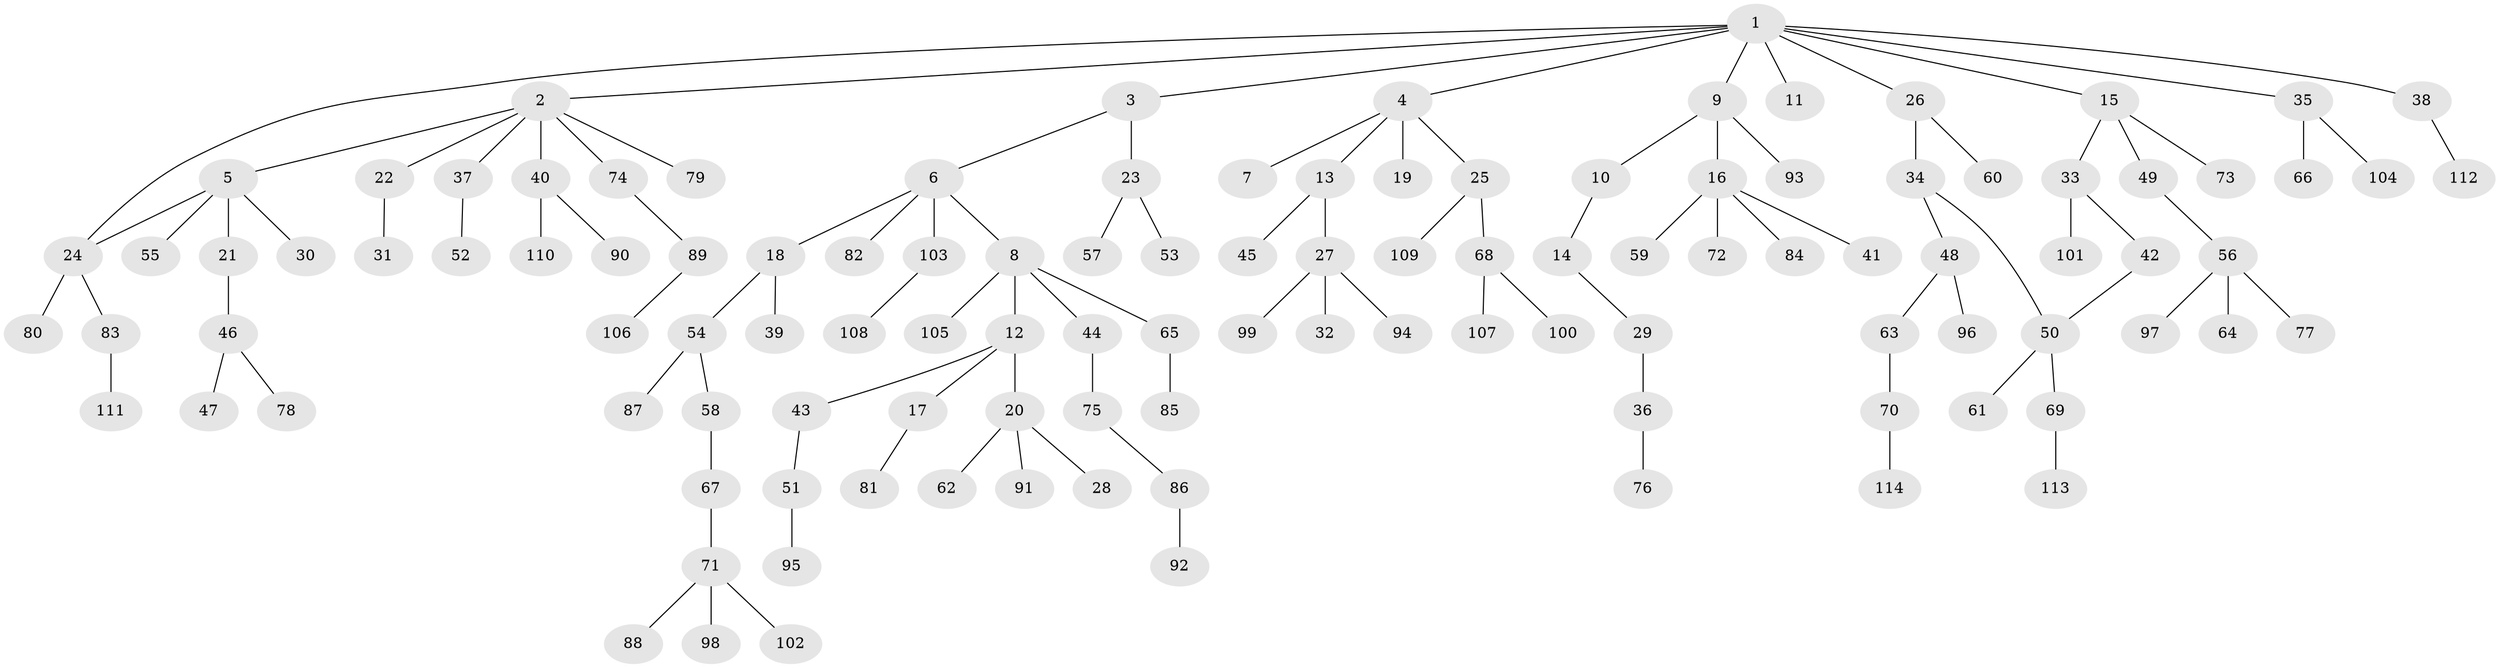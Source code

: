 // Generated by graph-tools (version 1.1) at 2025/10/02/27/25 16:10:56]
// undirected, 114 vertices, 115 edges
graph export_dot {
graph [start="1"]
  node [color=gray90,style=filled];
  1;
  2;
  3;
  4;
  5;
  6;
  7;
  8;
  9;
  10;
  11;
  12;
  13;
  14;
  15;
  16;
  17;
  18;
  19;
  20;
  21;
  22;
  23;
  24;
  25;
  26;
  27;
  28;
  29;
  30;
  31;
  32;
  33;
  34;
  35;
  36;
  37;
  38;
  39;
  40;
  41;
  42;
  43;
  44;
  45;
  46;
  47;
  48;
  49;
  50;
  51;
  52;
  53;
  54;
  55;
  56;
  57;
  58;
  59;
  60;
  61;
  62;
  63;
  64;
  65;
  66;
  67;
  68;
  69;
  70;
  71;
  72;
  73;
  74;
  75;
  76;
  77;
  78;
  79;
  80;
  81;
  82;
  83;
  84;
  85;
  86;
  87;
  88;
  89;
  90;
  91;
  92;
  93;
  94;
  95;
  96;
  97;
  98;
  99;
  100;
  101;
  102;
  103;
  104;
  105;
  106;
  107;
  108;
  109;
  110;
  111;
  112;
  113;
  114;
  1 -- 2;
  1 -- 3;
  1 -- 4;
  1 -- 9;
  1 -- 11;
  1 -- 15;
  1 -- 26;
  1 -- 35;
  1 -- 38;
  1 -- 24;
  2 -- 5;
  2 -- 22;
  2 -- 37;
  2 -- 40;
  2 -- 74;
  2 -- 79;
  3 -- 6;
  3 -- 23;
  4 -- 7;
  4 -- 13;
  4 -- 19;
  4 -- 25;
  5 -- 21;
  5 -- 24;
  5 -- 30;
  5 -- 55;
  6 -- 8;
  6 -- 18;
  6 -- 82;
  6 -- 103;
  8 -- 12;
  8 -- 44;
  8 -- 65;
  8 -- 105;
  9 -- 10;
  9 -- 16;
  9 -- 93;
  10 -- 14;
  12 -- 17;
  12 -- 20;
  12 -- 43;
  13 -- 27;
  13 -- 45;
  14 -- 29;
  15 -- 33;
  15 -- 49;
  15 -- 73;
  16 -- 41;
  16 -- 59;
  16 -- 72;
  16 -- 84;
  17 -- 81;
  18 -- 39;
  18 -- 54;
  20 -- 28;
  20 -- 62;
  20 -- 91;
  21 -- 46;
  22 -- 31;
  23 -- 53;
  23 -- 57;
  24 -- 80;
  24 -- 83;
  25 -- 68;
  25 -- 109;
  26 -- 34;
  26 -- 60;
  27 -- 32;
  27 -- 94;
  27 -- 99;
  29 -- 36;
  33 -- 42;
  33 -- 101;
  34 -- 48;
  34 -- 50;
  35 -- 66;
  35 -- 104;
  36 -- 76;
  37 -- 52;
  38 -- 112;
  40 -- 90;
  40 -- 110;
  42 -- 50;
  43 -- 51;
  44 -- 75;
  46 -- 47;
  46 -- 78;
  48 -- 63;
  48 -- 96;
  49 -- 56;
  50 -- 61;
  50 -- 69;
  51 -- 95;
  54 -- 58;
  54 -- 87;
  56 -- 64;
  56 -- 77;
  56 -- 97;
  58 -- 67;
  63 -- 70;
  65 -- 85;
  67 -- 71;
  68 -- 100;
  68 -- 107;
  69 -- 113;
  70 -- 114;
  71 -- 88;
  71 -- 98;
  71 -- 102;
  74 -- 89;
  75 -- 86;
  83 -- 111;
  86 -- 92;
  89 -- 106;
  103 -- 108;
}
